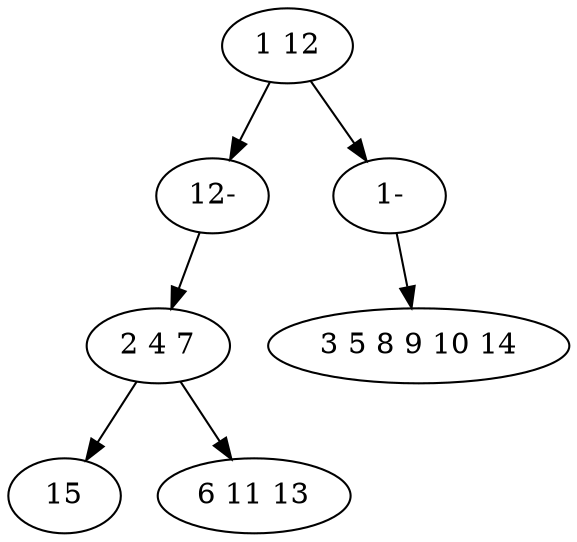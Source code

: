 digraph true_tree {
	"0" -> "6"
	"1" -> "2"
	"1" -> "3"
	"0" -> "5"
	"5" -> "4"
	"6" -> "1"
	"0" [label="1 12"];
	"1" [label="2 4 7"];
	"2" [label="15"];
	"3" [label="6 11 13"];
	"4" [label="3 5 8 9 10 14"];
	"5" [label="1-"];
	"6" [label="12-"];
}
